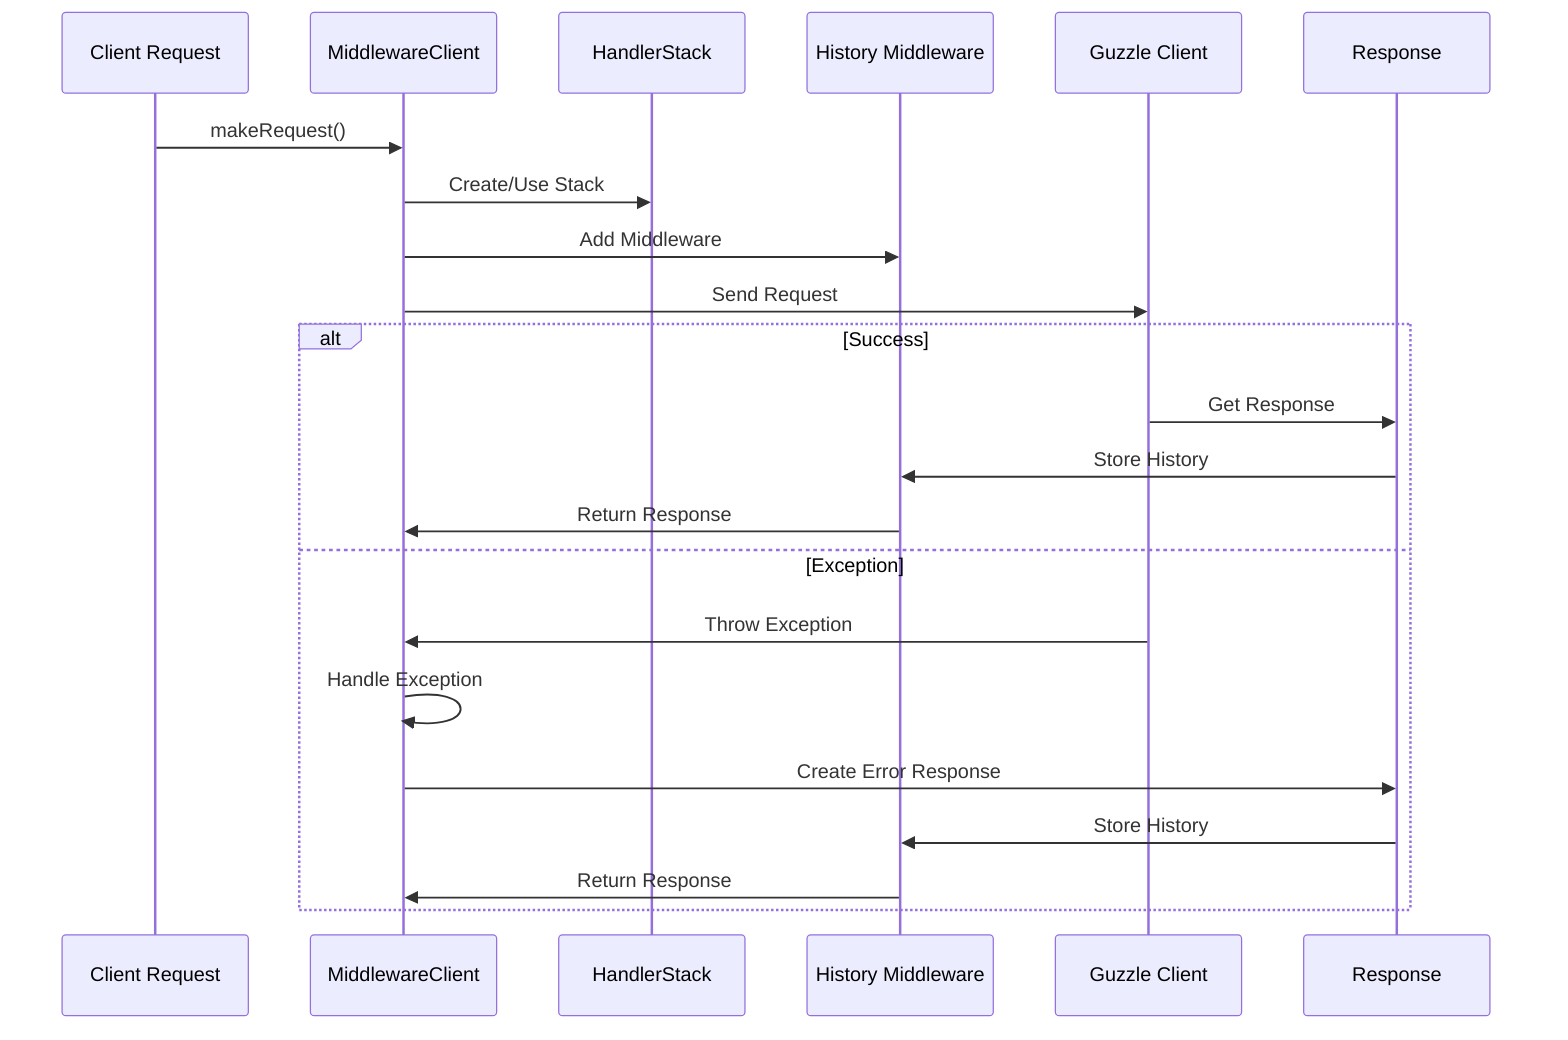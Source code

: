 %% Guzzle Middleware Client Flow

sequenceDiagram
    participant CR as Client Request
    participant MC as MiddlewareClient
    participant HS as HandlerStack
    participant HM as History Middleware
    participant GC as Guzzle Client
    participant R as Response
    
    CR->>MC: makeRequest()
    MC->>HS: Create/Use Stack
    MC->>HM: Add Middleware
    MC->>GC: Send Request
    
    alt Success
        GC->>R: Get Response
        R->>HM: Store History
        HM->>MC: Return Response
    else Exception
        GC->>MC: Throw Exception
        MC->>MC: Handle Exception
        MC->>R: Create Error Response
        R->>HM: Store History
        HM->>MC: Return Response
    end